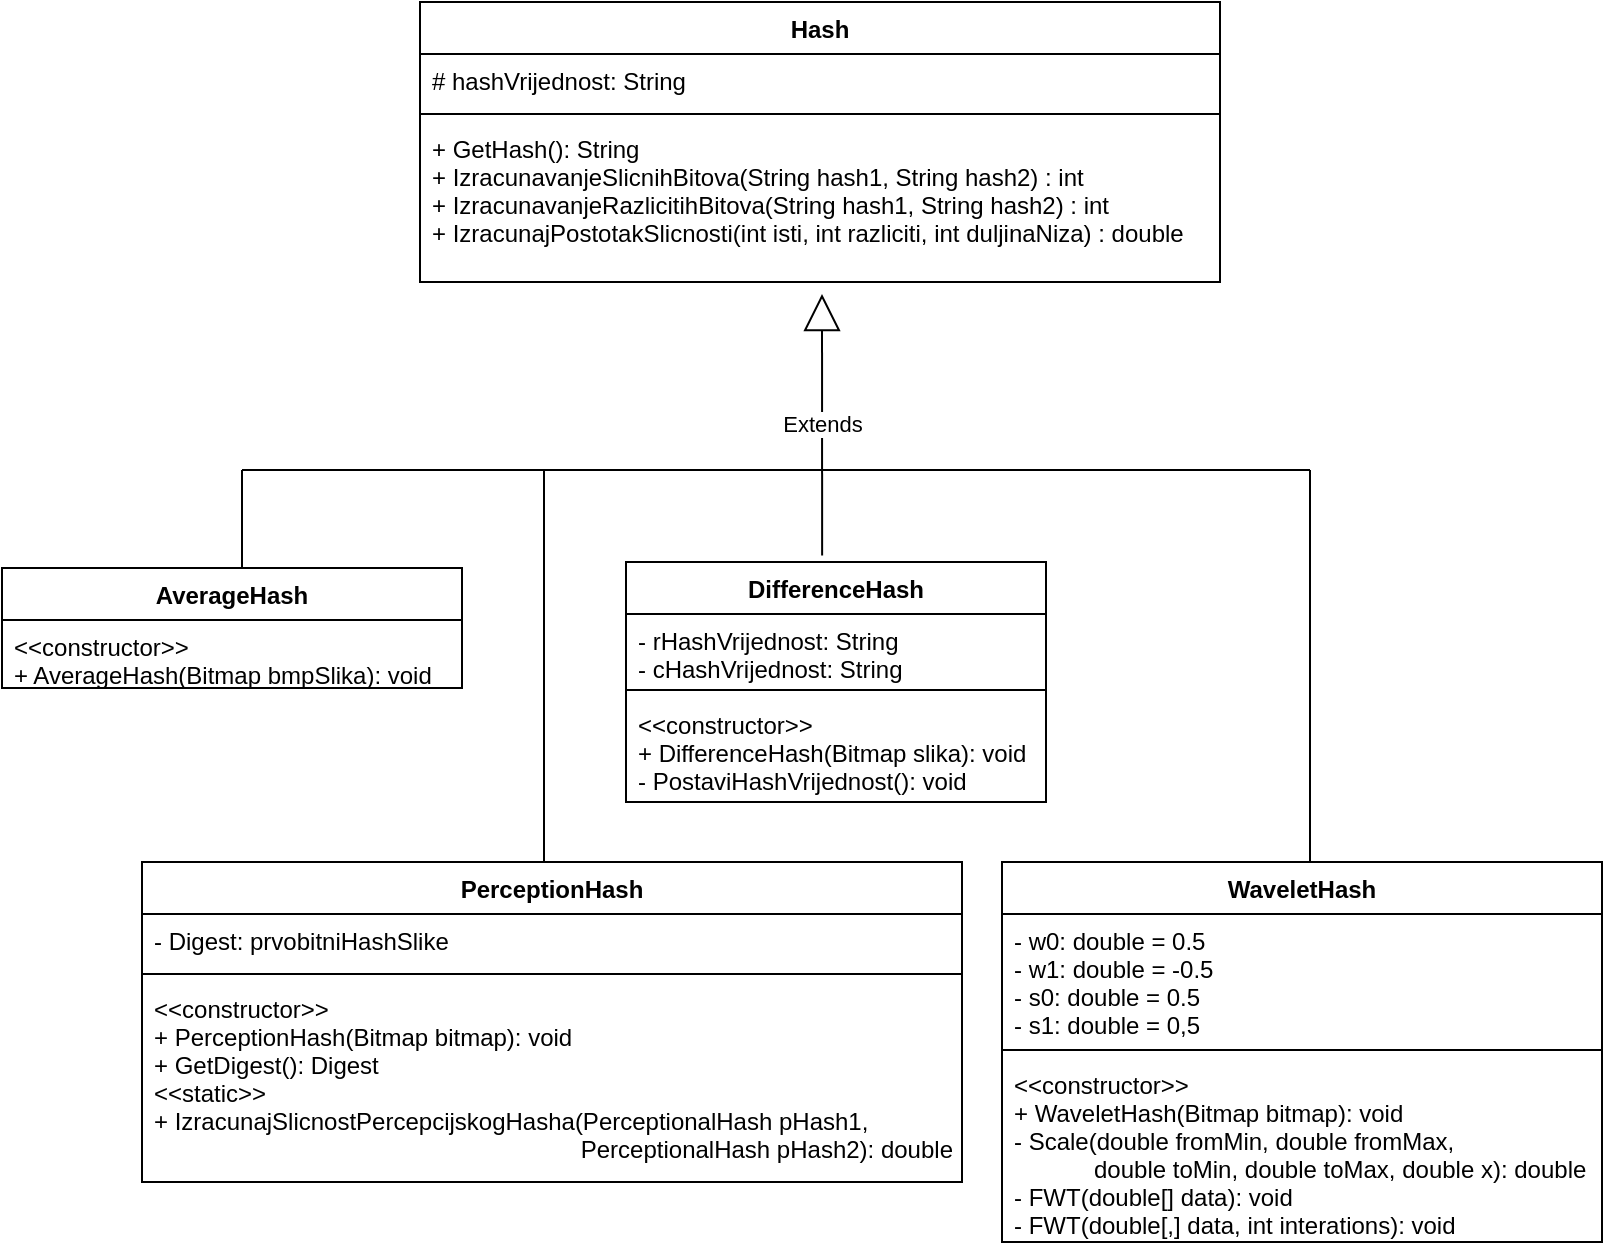 <mxfile version="12.3.3" type="device" pages="1"><diagram id="x8IMpiPrJYeHH6Swr816" name="Page-1"><mxGraphModel dx="1656" dy="822" grid="1" gridSize="10" guides="1" tooltips="1" connect="1" arrows="1" fold="1" page="1" pageScale="1" pageWidth="827" pageHeight="1169" math="0" shadow="0"><root><mxCell id="0"/><mxCell id="1" parent="0"/><mxCell id="HeN5N1ZVZEtHpaklhV_q-20" value="" style="line;strokeWidth=1;fillColor=none;align=left;verticalAlign=middle;spacingTop=-1;spacingLeft=3;spacingRight=3;rotatable=0;labelPosition=right;points=[];portConstraint=eastwest;direction=south;" parent="1" vertex="1"><mxGeometry x="136" y="264" width="8" height="53" as="geometry"/></mxCell><mxCell id="HeN5N1ZVZEtHpaklhV_q-5" value="Hash" style="swimlane;fontStyle=1;align=center;verticalAlign=top;childLayout=stackLayout;horizontal=1;startSize=26;horizontalStack=0;resizeParent=1;resizeParentMax=0;resizeLast=0;collapsible=1;marginBottom=0;" parent="1" vertex="1"><mxGeometry x="229" y="30" width="400" height="140" as="geometry"/></mxCell><mxCell id="HeN5N1ZVZEtHpaklhV_q-6" value="# hashVrijednost: String" style="text;strokeColor=none;fillColor=none;align=left;verticalAlign=top;spacingLeft=4;spacingRight=4;overflow=hidden;rotatable=0;points=[[0,0.5],[1,0.5]];portConstraint=eastwest;" parent="HeN5N1ZVZEtHpaklhV_q-5" vertex="1"><mxGeometry y="26" width="400" height="26" as="geometry"/></mxCell><mxCell id="HeN5N1ZVZEtHpaklhV_q-7" value="" style="line;strokeWidth=1;fillColor=none;align=left;verticalAlign=middle;spacingTop=-1;spacingLeft=3;spacingRight=3;rotatable=0;labelPosition=right;points=[];portConstraint=eastwest;" parent="HeN5N1ZVZEtHpaklhV_q-5" vertex="1"><mxGeometry y="52" width="400" height="8" as="geometry"/></mxCell><mxCell id="HeN5N1ZVZEtHpaklhV_q-8" value="+ GetHash(): String&#10;+ IzracunavanjeSlicnihBitova(String hash1, String hash2) : int&#10;+ IzracunavanjeRazlicitihBitova(String hash1, String hash2) : int&#10;+ IzracunajPostotakSlicnosti(int isti, int razliciti, int duljinaNiza) : double" style="text;strokeColor=none;fillColor=none;align=left;verticalAlign=top;spacingLeft=4;spacingRight=4;overflow=hidden;rotatable=0;points=[[0,0.5],[1,0.5]];portConstraint=eastwest;" parent="HeN5N1ZVZEtHpaklhV_q-5" vertex="1"><mxGeometry y="60" width="400" height="80" as="geometry"/></mxCell><mxCell id="HeN5N1ZVZEtHpaklhV_q-9" value="AverageHash" style="swimlane;fontStyle=1;align=center;verticalAlign=top;childLayout=stackLayout;horizontal=1;startSize=26;horizontalStack=0;resizeParent=1;resizeParentMax=0;resizeLast=0;collapsible=1;marginBottom=0;" parent="1" vertex="1"><mxGeometry x="20" y="313" width="230" height="60" as="geometry"/></mxCell><mxCell id="HeN5N1ZVZEtHpaklhV_q-12" value="&lt;&lt;constructor&gt;&gt;&#10;+ AverageHash(Bitmap bmpSlika): void" style="text;strokeColor=none;fillColor=none;align=left;verticalAlign=top;spacingLeft=4;spacingRight=4;overflow=hidden;rotatable=0;points=[[0,0.5],[1,0.5]];portConstraint=eastwest;" parent="HeN5N1ZVZEtHpaklhV_q-9" vertex="1"><mxGeometry y="26" width="230" height="34" as="geometry"/></mxCell><mxCell id="HeN5N1ZVZEtHpaklhV_q-13" value="DifferenceHash" style="swimlane;fontStyle=1;align=center;verticalAlign=top;childLayout=stackLayout;horizontal=1;startSize=26;horizontalStack=0;resizeParent=1;resizeParentMax=0;resizeLast=0;collapsible=1;marginBottom=0;" parent="1" vertex="1"><mxGeometry x="332" y="310" width="210" height="120" as="geometry"/></mxCell><mxCell id="HeN5N1ZVZEtHpaklhV_q-14" value="- rHashVrijednost: String&#10;- cHashVrijednost: String" style="text;strokeColor=none;fillColor=none;align=left;verticalAlign=top;spacingLeft=4;spacingRight=4;overflow=hidden;rotatable=0;points=[[0,0.5],[1,0.5]];portConstraint=eastwest;" parent="HeN5N1ZVZEtHpaklhV_q-13" vertex="1"><mxGeometry y="26" width="210" height="34" as="geometry"/></mxCell><mxCell id="HeN5N1ZVZEtHpaklhV_q-15" value="" style="line;strokeWidth=1;fillColor=none;align=left;verticalAlign=middle;spacingTop=-1;spacingLeft=3;spacingRight=3;rotatable=0;labelPosition=right;points=[];portConstraint=eastwest;" parent="HeN5N1ZVZEtHpaklhV_q-13" vertex="1"><mxGeometry y="60" width="210" height="8" as="geometry"/></mxCell><mxCell id="HeN5N1ZVZEtHpaklhV_q-16" value="&lt;&lt;constructor&gt;&gt;&#10;+ DifferenceHash(Bitmap slika): void&#10;- PostaviHashVrijednost(): void" style="text;strokeColor=none;fillColor=none;align=left;verticalAlign=top;spacingLeft=4;spacingRight=4;overflow=hidden;rotatable=0;points=[[0,0.5],[1,0.5]];portConstraint=eastwest;" parent="HeN5N1ZVZEtHpaklhV_q-13" vertex="1"><mxGeometry y="68" width="210" height="52" as="geometry"/></mxCell><mxCell id="HeN5N1ZVZEtHpaklhV_q-17" value="Extends" style="endArrow=block;endSize=16;endFill=0;html=1;exitX=0.467;exitY=-0.027;exitDx=0;exitDy=0;exitPerimeter=0;" parent="1" source="HeN5N1ZVZEtHpaklhV_q-13" edge="1"><mxGeometry width="160" relative="1" as="geometry"><mxPoint x="430" y="210" as="sourcePoint"/><mxPoint x="430" y="176" as="targetPoint"/></mxGeometry></mxCell><mxCell id="HeN5N1ZVZEtHpaklhV_q-19" value="" style="line;strokeWidth=1;fillColor=none;align=left;verticalAlign=middle;spacingTop=-1;spacingLeft=3;spacingRight=3;rotatable=0;labelPosition=right;points=[];portConstraint=eastwest;" parent="1" vertex="1"><mxGeometry x="140" y="260" width="534" height="8" as="geometry"/></mxCell><mxCell id="5ptRaRUGeAKW5x_kpswp-1" value="PerceptionHash" style="swimlane;fontStyle=1;align=center;verticalAlign=top;childLayout=stackLayout;horizontal=1;startSize=26;horizontalStack=0;resizeParent=1;resizeParentMax=0;resizeLast=0;collapsible=1;marginBottom=0;" vertex="1" parent="1"><mxGeometry x="90" y="460" width="410" height="160" as="geometry"/></mxCell><mxCell id="5ptRaRUGeAKW5x_kpswp-2" value="- Digest: prvobitniHashSlike" style="text;strokeColor=none;fillColor=none;align=left;verticalAlign=top;spacingLeft=4;spacingRight=4;overflow=hidden;rotatable=0;points=[[0,0.5],[1,0.5]];portConstraint=eastwest;" vertex="1" parent="5ptRaRUGeAKW5x_kpswp-1"><mxGeometry y="26" width="410" height="26" as="geometry"/></mxCell><mxCell id="5ptRaRUGeAKW5x_kpswp-3" value="" style="line;strokeWidth=1;fillColor=none;align=left;verticalAlign=middle;spacingTop=-1;spacingLeft=3;spacingRight=3;rotatable=0;labelPosition=right;points=[];portConstraint=eastwest;" vertex="1" parent="5ptRaRUGeAKW5x_kpswp-1"><mxGeometry y="52" width="410" height="8" as="geometry"/></mxCell><mxCell id="5ptRaRUGeAKW5x_kpswp-4" value="&lt;&lt;constructor&gt;&gt;&#10;+ PerceptionHash(Bitmap bitmap): void&#10;+ GetDigest(): Digest&#10;&lt;&lt;static&gt;&gt; &#10;+ IzracunajSlicnostPercepcijskogHasha(PerceptionalHash pHash1, &#10;                                                                PerceptionalHash pHash2): double" style="text;strokeColor=none;fillColor=none;align=left;verticalAlign=top;spacingLeft=4;spacingRight=4;overflow=hidden;rotatable=0;points=[[0,0.5],[1,0.5]];portConstraint=eastwest;" vertex="1" parent="5ptRaRUGeAKW5x_kpswp-1"><mxGeometry y="60" width="410" height="100" as="geometry"/></mxCell><mxCell id="5ptRaRUGeAKW5x_kpswp-5" value="WaveletHash" style="swimlane;fontStyle=1;align=center;verticalAlign=top;childLayout=stackLayout;horizontal=1;startSize=26;horizontalStack=0;resizeParent=1;resizeParentMax=0;resizeLast=0;collapsible=1;marginBottom=0;" vertex="1" parent="1"><mxGeometry x="520" y="460" width="300" height="190" as="geometry"/></mxCell><mxCell id="5ptRaRUGeAKW5x_kpswp-6" value="- w0: double = 0.5&#10;- w1: double = -0.5&#10;- s0: double = 0.5&#10;- s1: double = 0,5" style="text;strokeColor=none;fillColor=none;align=left;verticalAlign=top;spacingLeft=4;spacingRight=4;overflow=hidden;rotatable=0;points=[[0,0.5],[1,0.5]];portConstraint=eastwest;" vertex="1" parent="5ptRaRUGeAKW5x_kpswp-5"><mxGeometry y="26" width="300" height="64" as="geometry"/></mxCell><mxCell id="5ptRaRUGeAKW5x_kpswp-7" value="" style="line;strokeWidth=1;fillColor=none;align=left;verticalAlign=middle;spacingTop=-1;spacingLeft=3;spacingRight=3;rotatable=0;labelPosition=right;points=[];portConstraint=eastwest;" vertex="1" parent="5ptRaRUGeAKW5x_kpswp-5"><mxGeometry y="90" width="300" height="8" as="geometry"/></mxCell><mxCell id="5ptRaRUGeAKW5x_kpswp-8" value="&lt;&lt;constructor&gt;&gt;&#10;+ WaveletHash(Bitmap bitmap): void&#10;- Scale(double fromMin, double fromMax, &#10;            double toMin, double toMax, double x): double&#10;- FWT(double[] data): void&#10;- FWT(double[,] data, int interations): void" style="text;strokeColor=none;fillColor=none;align=left;verticalAlign=top;spacingLeft=4;spacingRight=4;overflow=hidden;rotatable=0;points=[[0,0.5],[1,0.5]];portConstraint=eastwest;" vertex="1" parent="5ptRaRUGeAKW5x_kpswp-5"><mxGeometry y="98" width="300" height="92" as="geometry"/></mxCell><mxCell id="5ptRaRUGeAKW5x_kpswp-9" value="" style="line;strokeWidth=1;fillColor=none;align=left;verticalAlign=middle;spacingTop=-1;spacingLeft=3;spacingRight=3;rotatable=0;labelPosition=right;points=[];portConstraint=eastwest;direction=south;" vertex="1" parent="1"><mxGeometry x="287" y="264" width="8" height="196" as="geometry"/></mxCell><mxCell id="5ptRaRUGeAKW5x_kpswp-10" value="" style="line;strokeWidth=1;fillColor=none;align=left;verticalAlign=middle;spacingTop=-1;spacingLeft=3;spacingRight=3;rotatable=0;labelPosition=right;points=[];portConstraint=eastwest;direction=south;" vertex="1" parent="1"><mxGeometry x="670" y="264" width="8" height="196" as="geometry"/></mxCell></root></mxGraphModel></diagram></mxfile>
